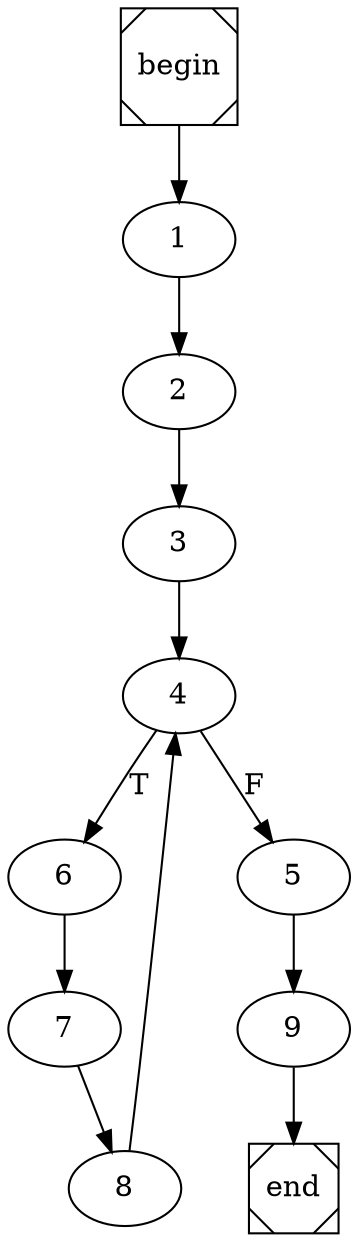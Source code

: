 digraph cfg {
	begin [shape=Msquare];
	end [shape=Msquare];
	begin -> 1;	1 -> 2;	2 -> 3;	3 -> 4;	4 -> 6[label=T];	4 -> 5[label=F];	5 -> 9;	6 -> 7;	7 -> 8;	8 -> 4;	9 -> end;}
